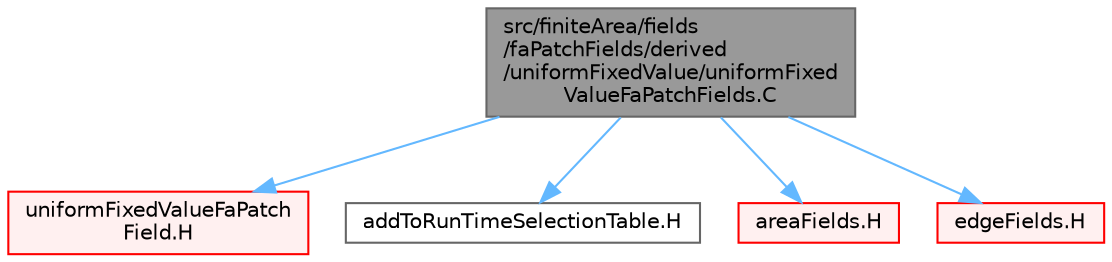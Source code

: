 digraph "src/finiteArea/fields/faPatchFields/derived/uniformFixedValue/uniformFixedValueFaPatchFields.C"
{
 // LATEX_PDF_SIZE
  bgcolor="transparent";
  edge [fontname=Helvetica,fontsize=10,labelfontname=Helvetica,labelfontsize=10];
  node [fontname=Helvetica,fontsize=10,shape=box,height=0.2,width=0.4];
  Node1 [id="Node000001",label="src/finiteArea/fields\l/faPatchFields/derived\l/uniformFixedValue/uniformFixed\lValueFaPatchFields.C",height=0.2,width=0.4,color="gray40", fillcolor="grey60", style="filled", fontcolor="black",tooltip=" "];
  Node1 -> Node2 [id="edge1_Node000001_Node000002",color="steelblue1",style="solid",tooltip=" "];
  Node2 [id="Node000002",label="uniformFixedValueFaPatch\lField.H",height=0.2,width=0.4,color="red", fillcolor="#FFF0F0", style="filled",URL="$uniformFixedValueFaPatchField_8H.html",tooltip=" "];
  Node1 -> Node259 [id="edge2_Node000001_Node000259",color="steelblue1",style="solid",tooltip=" "];
  Node259 [id="Node000259",label="addToRunTimeSelectionTable.H",height=0.2,width=0.4,color="grey40", fillcolor="white", style="filled",URL="$addToRunTimeSelectionTable_8H.html",tooltip="Macros for easy insertion into run-time selection tables."];
  Node1 -> Node260 [id="edge3_Node000001_Node000260",color="steelblue1",style="solid",tooltip=" "];
  Node260 [id="Node000260",label="areaFields.H",height=0.2,width=0.4,color="red", fillcolor="#FFF0F0", style="filled",URL="$areaFields_8H.html",tooltip=" "];
  Node1 -> Node390 [id="edge4_Node000001_Node000390",color="steelblue1",style="solid",tooltip=" "];
  Node390 [id="Node000390",label="edgeFields.H",height=0.2,width=0.4,color="red", fillcolor="#FFF0F0", style="filled",URL="$edgeFields_8H.html",tooltip=" "];
}
